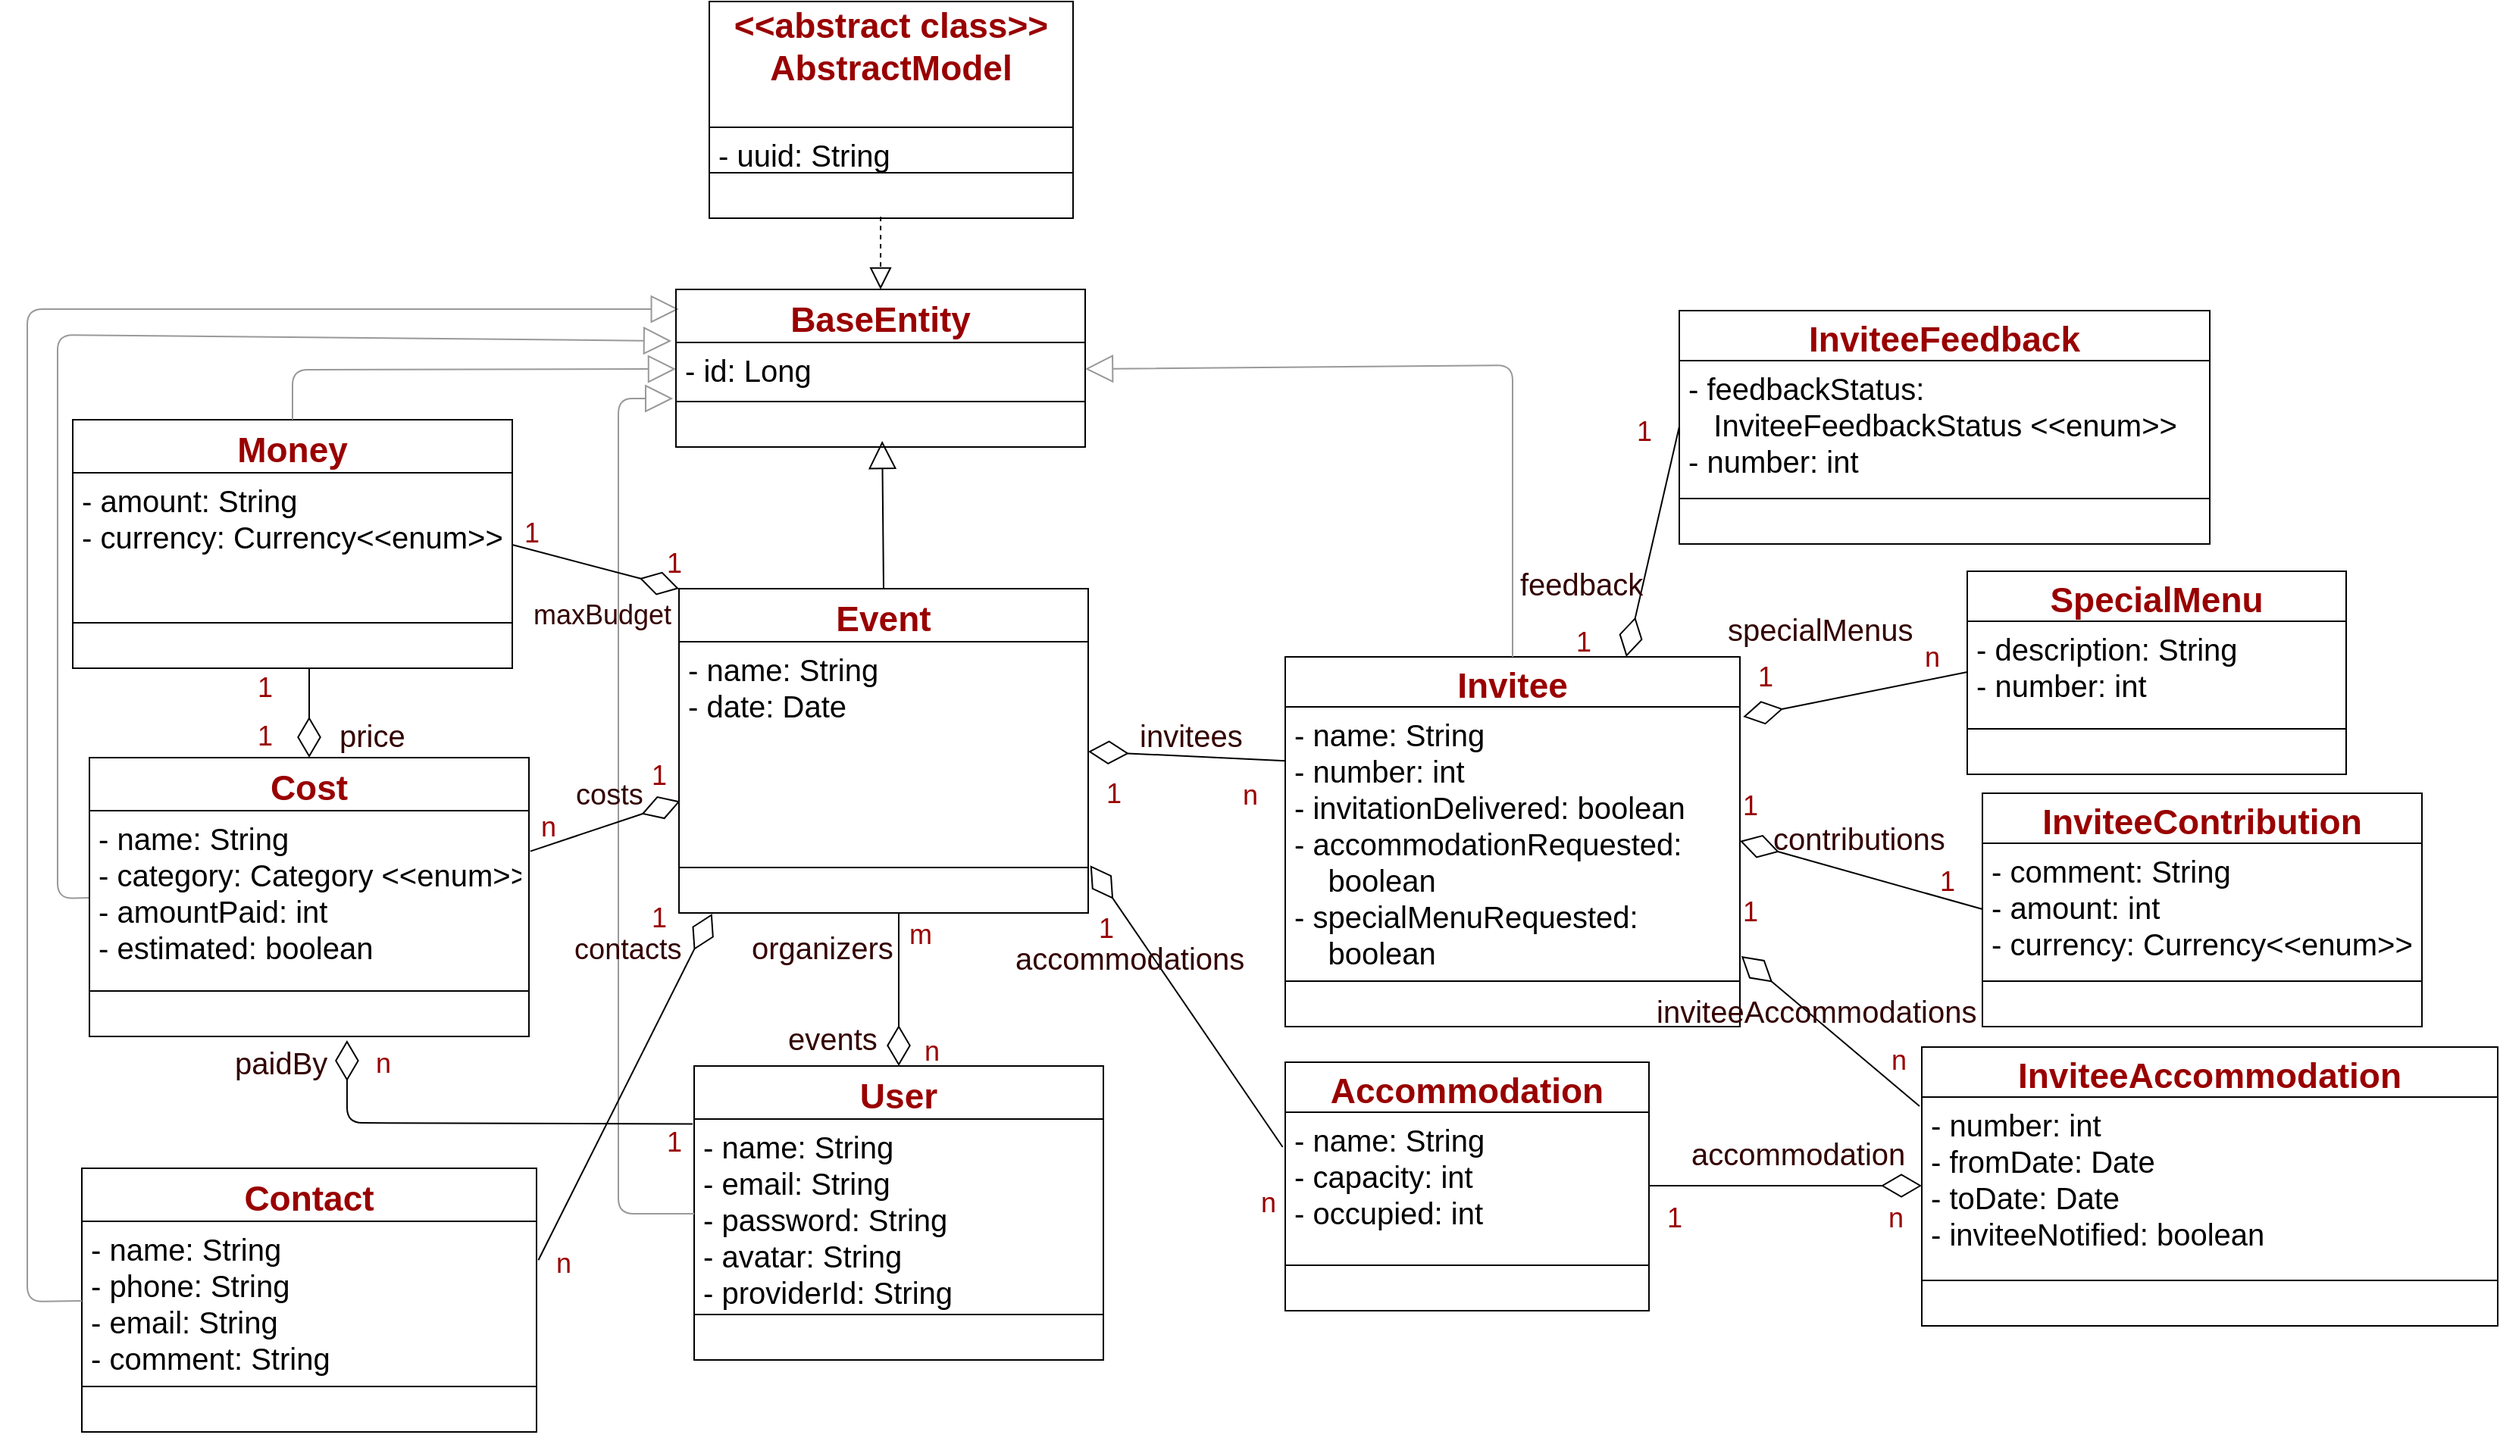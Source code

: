 <mxfile version="14.6.9" type="github">
  <diagram id="2b65b62c-36b4-7ad5-0130-103a9fcd3f7b" name="Page-1">
    <mxGraphModel dx="2655" dy="879" grid="1" gridSize="10" guides="1" tooltips="1" connect="1" arrows="1" fold="1" page="1" pageScale="1" pageWidth="1100" pageHeight="850" background="#ffffff" math="0" shadow="0">
      <root>
        <mxCell id="0" />
        <mxCell id="1" parent="0" />
        <mxCell id="11" value="Invitee" style="swimlane;fontStyle=1;align=center;verticalAlign=middle;childLayout=stackLayout;horizontal=1;startSize=33;horizontalStack=0;resizeParent=1;resizeParentMax=0;resizeLast=0;collapsible=1;marginBottom=0;swimlaneFillColor=#ffffff;strokeColor=#000000;strokeWidth=1;fillColor=none;fontSize=23;fontColor=#990000;perimeterSpacing=0;" parent="1" vertex="1">
          <mxGeometry x="830" y="472.5" width="300" height="244" as="geometry" />
        </mxCell>
        <mxCell id="12" value="- name: String&#xa;- number: int&#xa;- invitationDelivered: boolean&#xa;- accommodationRequested:&#xa;    boolean&#xa;- specialMenuRequested: &#xa;    boolean&#xa;" style="text;strokeColor=none;fillColor=none;align=left;verticalAlign=top;spacingLeft=4;spacingRight=4;overflow=hidden;rotatable=0;points=[[0,0.5],[1,0.5]];portConstraint=eastwest;fontSize=20;" parent="11" vertex="1">
          <mxGeometry y="33" width="300" height="177" as="geometry" />
        </mxCell>
        <mxCell id="13" value="" style="line;strokeWidth=1;fillColor=none;align=left;verticalAlign=middle;spacingTop=-1;spacingLeft=3;spacingRight=3;rotatable=0;labelPosition=right;points=[];portConstraint=eastwest;" parent="11" vertex="1">
          <mxGeometry y="210" width="300" height="8" as="geometry" />
        </mxCell>
        <mxCell id="14" value=" " style="text;strokeColor=none;fillColor=none;align=left;verticalAlign=top;spacingLeft=4;spacingRight=4;overflow=hidden;rotatable=0;points=[[0,0.5],[1,0.5]];portConstraint=eastwest;" parent="11" vertex="1">
          <mxGeometry y="218" width="300" height="26" as="geometry" />
        </mxCell>
        <mxCell id="31" value="Event" style="swimlane;fontStyle=1;align=center;verticalAlign=middle;childLayout=stackLayout;horizontal=1;startSize=35;horizontalStack=0;resizeParent=1;resizeParentMax=0;resizeLast=0;collapsible=1;marginBottom=0;swimlaneFillColor=#ffffff;strokeColor=#000000;strokeWidth=1;fillColor=none;fontSize=23;fontColor=#990000;perimeterSpacing=0;" parent="1" vertex="1">
          <mxGeometry x="430" y="427.5" width="270" height="214" as="geometry" />
        </mxCell>
        <mxCell id="32" value="- name: String&#xa;- date: Date&#xa;" style="text;strokeColor=none;fillColor=none;align=left;verticalAlign=top;spacingLeft=4;spacingRight=4;overflow=hidden;rotatable=0;points=[[0,0.5],[1,0.5]];portConstraint=eastwest;fontSize=20;" parent="31" vertex="1">
          <mxGeometry y="35" width="270" height="145" as="geometry" />
        </mxCell>
        <mxCell id="33" value="" style="line;strokeWidth=1;fillColor=none;align=left;verticalAlign=middle;spacingTop=-1;spacingLeft=3;spacingRight=3;rotatable=0;labelPosition=right;points=[];portConstraint=eastwest;" parent="31" vertex="1">
          <mxGeometry y="180" width="270" height="8" as="geometry" />
        </mxCell>
        <mxCell id="34" value=" " style="text;strokeColor=none;fillColor=none;align=left;verticalAlign=top;spacingLeft=4;spacingRight=4;overflow=hidden;rotatable=0;points=[[0,0.5],[1,0.5]];portConstraint=eastwest;" parent="31" vertex="1">
          <mxGeometry y="188" width="270" height="26" as="geometry" />
        </mxCell>
        <mxCell id="47" value="Money" style="swimlane;fontStyle=1;align=center;verticalAlign=middle;childLayout=stackLayout;horizontal=1;startSize=35;horizontalStack=0;resizeParent=1;resizeParentMax=0;resizeLast=0;collapsible=1;marginBottom=0;swimlaneFillColor=#ffffff;strokeColor=#000000;strokeWidth=1;fillColor=none;fontSize=23;fontColor=#990000;perimeterSpacing=0;" parent="1" vertex="1">
          <mxGeometry x="30" y="316" width="290" height="164" as="geometry" />
        </mxCell>
        <mxCell id="48" value="- amount: String&#xa;- currency: Currency&lt;&lt;enum&gt;&gt;&#xa;&#xa;" style="text;strokeColor=none;fillColor=none;align=left;verticalAlign=top;spacingLeft=4;spacingRight=4;overflow=hidden;rotatable=0;points=[[0,0.5],[1,0.5]];portConstraint=eastwest;fontSize=20;" parent="47" vertex="1">
          <mxGeometry y="35" width="290" height="95" as="geometry" />
        </mxCell>
        <mxCell id="49" value="" style="line;strokeWidth=1;fillColor=none;align=left;verticalAlign=middle;spacingTop=-1;spacingLeft=3;spacingRight=3;rotatable=0;labelPosition=right;points=[];portConstraint=eastwest;" parent="47" vertex="1">
          <mxGeometry y="130" width="290" height="8" as="geometry" />
        </mxCell>
        <mxCell id="50" value=" " style="text;strokeColor=none;fillColor=none;align=left;verticalAlign=top;spacingLeft=4;spacingRight=4;overflow=hidden;rotatable=0;points=[[0,0.5],[1,0.5]];portConstraint=eastwest;" parent="47" vertex="1">
          <mxGeometry y="138" width="290" height="26" as="geometry" />
        </mxCell>
        <mxCell id="51" value="Contact" style="swimlane;fontStyle=1;align=center;verticalAlign=middle;childLayout=stackLayout;horizontal=1;startSize=35;horizontalStack=0;resizeParent=1;resizeParentMax=0;resizeLast=0;collapsible=1;marginBottom=0;swimlaneFillColor=#ffffff;strokeColor=#000000;strokeWidth=1;fillColor=none;fontSize=23;fontColor=#990000;perimeterSpacing=0;" parent="1" vertex="1">
          <mxGeometry x="36" y="810" width="300" height="174" as="geometry" />
        </mxCell>
        <mxCell id="52" value="- name: String&#xa;- phone: String&#xa;- email: String&#xa;- comment: String&#xa;" style="text;strokeColor=none;fillColor=none;align=left;verticalAlign=top;spacingLeft=4;spacingRight=4;overflow=hidden;rotatable=0;points=[[0,0.5],[1,0.5]];portConstraint=eastwest;fontSize=20;" parent="51" vertex="1">
          <mxGeometry y="35" width="300" height="105" as="geometry" />
        </mxCell>
        <mxCell id="53" value="" style="line;strokeWidth=1;fillColor=none;align=left;verticalAlign=middle;spacingTop=-1;spacingLeft=3;spacingRight=3;rotatable=0;labelPosition=right;points=[];portConstraint=eastwest;" parent="51" vertex="1">
          <mxGeometry y="140" width="300" height="8" as="geometry" />
        </mxCell>
        <mxCell id="54" value=" " style="text;strokeColor=none;fillColor=none;align=left;verticalAlign=top;spacingLeft=4;spacingRight=4;overflow=hidden;rotatable=0;points=[[0,0.5],[1,0.5]];portConstraint=eastwest;" parent="51" vertex="1">
          <mxGeometry y="148" width="300" height="26" as="geometry" />
        </mxCell>
        <mxCell id="58" value="" style="endArrow=block;endSize=16;endFill=0;html=1;fontSize=16;fontColor=#990000;exitX=0.5;exitY=0;entryX=1;entryY=0.5;entryDx=0;entryDy=0;strokeColor=#999999;" parent="1" source="11" target="DzmEyF1N2hQkVVIjbfLj-112" edge="1">
          <mxGeometry width="160" relative="1" as="geometry">
            <mxPoint x="569.706" y="220.412" as="sourcePoint" />
            <mxPoint x="680" y="276" as="targetPoint" />
            <Array as="points">
              <mxPoint x="980" y="280" />
            </Array>
          </mxGeometry>
        </mxCell>
        <mxCell id="61" value="" style="endArrow=block;endSize=16;endFill=0;html=1;fontSize=16;fontColor=#990000;exitX=0.5;exitY=0;entryX=0;entryY=0.5;entryDx=0;entryDy=0;strokeColor=#999999;" parent="1" source="47" target="DzmEyF1N2hQkVVIjbfLj-112" edge="1">
          <mxGeometry width="160" relative="1" as="geometry">
            <mxPoint x="569.706" y="220.412" as="sourcePoint" />
            <mxPoint x="440" y="276" as="targetPoint" />
            <Array as="points">
              <mxPoint x="175" y="283" />
            </Array>
          </mxGeometry>
        </mxCell>
        <mxCell id="63" value="" style="endArrow=block;endSize=16;endFill=0;html=1;fontSize=16;fontColor=#990000;entryX=-0.011;entryY=0.327;exitX=0;exitY=0.5;entryDx=0;entryDy=0;entryPerimeter=0;strokeColor=#999999;exitDx=0;exitDy=0;" parent="1" target="DzmEyF1N2hQkVVIjbfLj-111" edge="1" source="dVRXr-Py-uLTCdK78p9r-104">
          <mxGeometry width="160" relative="1" as="geometry">
            <mxPoint x="51.35" y="604.475" as="sourcePoint" />
            <mxPoint x="440" y="251.5" as="targetPoint" />
            <Array as="points">
              <mxPoint x="20" y="632" />
              <mxPoint x="20" y="260" />
            </Array>
          </mxGeometry>
        </mxCell>
        <mxCell id="64" value="" style="endArrow=block;endSize=16;endFill=0;html=1;fontSize=16;fontColor=#990000;exitX=0;exitY=0.5;entryX=0.007;entryY=0.125;entryDx=0;entryDy=0;entryPerimeter=0;strokeColor=#999999;" parent="1" source="52" target="DzmEyF1N2hQkVVIjbfLj-111" edge="1">
          <mxGeometry width="160" relative="1" as="geometry">
            <mxPoint x="-148.029" y="887.529" as="sourcePoint" />
            <mxPoint x="440" y="180" as="targetPoint" />
            <Array as="points">
              <mxPoint y="898" />
              <mxPoint y="243" />
            </Array>
          </mxGeometry>
        </mxCell>
        <mxCell id="74" value="n" style="text;html=1;resizable=0;points=[];autosize=1;align=left;verticalAlign=top;spacingTop=-4;fontSize=18;fontColor=#990000;" parent="1" vertex="1">
          <mxGeometry x="590" y="720" width="30" height="20" as="geometry" />
        </mxCell>
        <mxCell id="79" value="n" style="text;html=1;resizable=0;points=[];autosize=1;align=left;verticalAlign=top;spacingTop=-4;fontSize=18;fontColor=#990000;" parent="1" vertex="1">
          <mxGeometry x="228" y="728" width="30" height="20" as="geometry" />
        </mxCell>
        <mxCell id="83" value="1" style="text;html=1;resizable=0;points=[];autosize=1;align=left;verticalAlign=top;spacingTop=-4;fontSize=18;fontColor=#990000;" parent="1" vertex="1">
          <mxGeometry x="710" y="550" width="30" height="20" as="geometry" />
        </mxCell>
        <mxCell id="84" value="&lt;font color=&quot;#330000&quot; style=&quot;font-size: 20px&quot;&gt;invitees&lt;/font&gt;" style="text;html=1;resizable=0;points=[];autosize=1;align=left;verticalAlign=top;spacingTop=-4;fontSize=18;fontColor=#990000;" parent="1" vertex="1">
          <mxGeometry x="732" y="510" width="80" height="20" as="geometry" />
        </mxCell>
        <mxCell id="95" value="" style="endArrow=diamondThin;endFill=0;endSize=24;html=1;fontSize=18;fontColor=#990000;entryX=1;entryY=0.5;exitX=0;exitY=0.201;entryDx=0;entryDy=0;exitDx=0;exitDy=0;exitPerimeter=0;" parent="1" source="12" target="32" edge="1">
          <mxGeometry width="160" relative="1" as="geometry">
            <mxPoint x="600" y="370" as="sourcePoint" />
            <mxPoint x="570" y="417.5" as="targetPoint" />
            <Array as="points" />
          </mxGeometry>
        </mxCell>
        <mxCell id="98" value="n" style="text;html=1;resizable=0;points=[];autosize=1;align=left;verticalAlign=top;spacingTop=-4;fontSize=18;fontColor=#990000;" parent="1" vertex="1">
          <mxGeometry x="800" y="550.5" width="30" height="20" as="geometry" />
        </mxCell>
        <mxCell id="99" value="1" style="text;html=1;resizable=0;points=[];autosize=1;align=left;verticalAlign=top;spacingTop=-4;fontSize=18;fontColor=#990000;" parent="1" vertex="1">
          <mxGeometry x="420" y="780" width="30" height="20" as="geometry" />
        </mxCell>
        <mxCell id="DzmEyF1N2hQkVVIjbfLj-99" value="User" style="swimlane;fontStyle=1;align=center;verticalAlign=middle;childLayout=stackLayout;horizontal=1;startSize=35;horizontalStack=0;resizeParent=1;resizeParentMax=0;resizeLast=0;collapsible=1;marginBottom=0;swimlaneFillColor=#ffffff;strokeColor=#000000;strokeWidth=1;fillColor=none;fontSize=23;fontColor=#990000;perimeterSpacing=0;" parent="1" vertex="1">
          <mxGeometry x="440" y="742.5" width="270" height="194" as="geometry" />
        </mxCell>
        <mxCell id="DzmEyF1N2hQkVVIjbfLj-100" value="- name: String&#xa;- email: String&#xa;- password: String&#xa;- avatar: String&#xa;- providerId: String" style="text;strokeColor=none;fillColor=none;align=left;verticalAlign=top;spacingLeft=4;spacingRight=4;overflow=hidden;rotatable=0;points=[[0,0.5],[1,0.5]];portConstraint=eastwest;fontSize=20;" parent="DzmEyF1N2hQkVVIjbfLj-99" vertex="1">
          <mxGeometry y="35" width="270" height="125" as="geometry" />
        </mxCell>
        <mxCell id="DzmEyF1N2hQkVVIjbfLj-101" value="" style="line;strokeWidth=1;fillColor=none;align=left;verticalAlign=middle;spacingTop=-1;spacingLeft=3;spacingRight=3;rotatable=0;labelPosition=right;points=[];portConstraint=eastwest;" parent="DzmEyF1N2hQkVVIjbfLj-99" vertex="1">
          <mxGeometry y="160" width="270" height="8" as="geometry" />
        </mxCell>
        <mxCell id="DzmEyF1N2hQkVVIjbfLj-102" value=" " style="text;strokeColor=none;fillColor=none;align=left;verticalAlign=top;spacingLeft=4;spacingRight=4;overflow=hidden;rotatable=0;points=[[0,0.5],[1,0.5]];portConstraint=eastwest;" parent="DzmEyF1N2hQkVVIjbfLj-99" vertex="1">
          <mxGeometry y="168" width="270" height="26" as="geometry" />
        </mxCell>
        <mxCell id="DzmEyF1N2hQkVVIjbfLj-103" value="" style="endArrow=diamondThin;endFill=0;endSize=24;html=1;fontSize=18;fontColor=#990000;entryX=0.5;entryY=0;entryDx=0;entryDy=0;exitX=0.537;exitY=1.019;exitDx=0;exitDy=0;exitPerimeter=0;" parent="1" source="34" target="DzmEyF1N2hQkVVIjbfLj-99" edge="1">
          <mxGeometry width="160" relative="1" as="geometry">
            <mxPoint x="660" y="670" as="sourcePoint" />
            <mxPoint x="588" y="680" as="targetPoint" />
            <Array as="points" />
          </mxGeometry>
        </mxCell>
        <mxCell id="DzmEyF1N2hQkVVIjbfLj-104" value="m" style="text;html=1;resizable=0;points=[];autosize=1;align=left;verticalAlign=top;spacingTop=-4;fontSize=18;fontColor=#990000;" parent="1" vertex="1">
          <mxGeometry x="580" y="642.5" width="30" height="20" as="geometry" />
        </mxCell>
        <mxCell id="DzmEyF1N2hQkVVIjbfLj-105" value="&lt;font color=&quot;#330000&quot; style=&quot;font-size: 20px&quot;&gt;events&lt;/font&gt;" style="text;html=1;resizable=0;points=[];autosize=1;align=left;verticalAlign=top;spacingTop=-4;fontSize=18;fontColor=#990000;" parent="1" vertex="1">
          <mxGeometry x="500" y="710" width="70" height="20" as="geometry" />
        </mxCell>
        <mxCell id="DzmEyF1N2hQkVVIjbfLj-106" value="&lt;font color=&quot;#330000&quot; style=&quot;font-size: 20px&quot;&gt;organizers&lt;/font&gt;" style="text;html=1;resizable=0;points=[];autosize=1;align=left;verticalAlign=top;spacingTop=-4;fontSize=18;fontColor=#990000;" parent="1" vertex="1">
          <mxGeometry x="476" y="650" width="110" height="20" as="geometry" />
        </mxCell>
        <mxCell id="DzmEyF1N2hQkVVIjbfLj-107" value="&lt;&lt;abstract class&gt;&gt;&#xa;AbstractModel&#xa;" style="swimlane;fontStyle=1;align=center;verticalAlign=middle;childLayout=stackLayout;horizontal=1;startSize=83;horizontalStack=0;resizeParent=1;resizeParentMax=0;resizeLast=0;collapsible=1;marginBottom=0;swimlaneFillColor=#ffffff;strokeColor=#000000;strokeWidth=1;fillColor=none;fontSize=23;fontColor=#990000;perimeterSpacing=0;" parent="1" vertex="1">
          <mxGeometry x="450" y="40" width="240" height="143" as="geometry" />
        </mxCell>
        <mxCell id="DzmEyF1N2hQkVVIjbfLj-108" value="- uuid: String" style="text;strokeColor=none;fillColor=none;align=left;verticalAlign=top;spacingLeft=4;spacingRight=4;overflow=hidden;rotatable=0;points=[[0,0.5],[1,0.5]];portConstraint=eastwest;fontSize=20;" parent="DzmEyF1N2hQkVVIjbfLj-107" vertex="1">
          <mxGeometry y="83" width="240" height="26" as="geometry" />
        </mxCell>
        <mxCell id="DzmEyF1N2hQkVVIjbfLj-109" value="" style="line;strokeWidth=1;fillColor=none;align=left;verticalAlign=middle;spacingTop=-1;spacingLeft=3;spacingRight=3;rotatable=0;labelPosition=right;points=[];portConstraint=eastwest;" parent="DzmEyF1N2hQkVVIjbfLj-107" vertex="1">
          <mxGeometry y="109" width="240" height="8" as="geometry" />
        </mxCell>
        <mxCell id="DzmEyF1N2hQkVVIjbfLj-110" value=" " style="text;strokeColor=none;fillColor=none;align=left;verticalAlign=top;spacingLeft=4;spacingRight=4;overflow=hidden;rotatable=0;points=[[0,0.5],[1,0.5]];portConstraint=eastwest;" parent="DzmEyF1N2hQkVVIjbfLj-107" vertex="1">
          <mxGeometry y="117" width="240" height="26" as="geometry" />
        </mxCell>
        <mxCell id="DzmEyF1N2hQkVVIjbfLj-111" value="BaseEntity" style="swimlane;fontStyle=1;align=center;verticalAlign=middle;childLayout=stackLayout;horizontal=1;startSize=35;horizontalStack=0;resizeParent=1;resizeParentMax=0;resizeLast=0;collapsible=1;marginBottom=0;swimlaneFillColor=#ffffff;strokeColor=#000000;strokeWidth=1;fillColor=none;fontSize=23;fontColor=#990000;perimeterSpacing=0;" parent="1" vertex="1">
          <mxGeometry x="428" y="230" width="270" height="104" as="geometry" />
        </mxCell>
        <mxCell id="DzmEyF1N2hQkVVIjbfLj-112" value="- id: Long" style="text;strokeColor=none;fillColor=none;align=left;verticalAlign=top;spacingLeft=4;spacingRight=4;overflow=hidden;rotatable=0;points=[[0,0.5],[1,0.5]];portConstraint=eastwest;fontSize=20;" parent="DzmEyF1N2hQkVVIjbfLj-111" vertex="1">
          <mxGeometry y="35" width="270" height="35" as="geometry" />
        </mxCell>
        <mxCell id="DzmEyF1N2hQkVVIjbfLj-113" value="" style="line;strokeWidth=1;fillColor=none;align=left;verticalAlign=middle;spacingTop=-1;spacingLeft=3;spacingRight=3;rotatable=0;labelPosition=right;points=[];portConstraint=eastwest;" parent="DzmEyF1N2hQkVVIjbfLj-111" vertex="1">
          <mxGeometry y="70" width="270" height="8" as="geometry" />
        </mxCell>
        <mxCell id="DzmEyF1N2hQkVVIjbfLj-114" value=" " style="text;strokeColor=none;fillColor=none;align=left;verticalAlign=top;spacingLeft=4;spacingRight=4;overflow=hidden;rotatable=0;points=[[0,0.5],[1,0.5]];portConstraint=eastwest;" parent="DzmEyF1N2hQkVVIjbfLj-111" vertex="1">
          <mxGeometry y="78" width="270" height="26" as="geometry" />
        </mxCell>
        <mxCell id="DzmEyF1N2hQkVVIjbfLj-117" value="" style="endArrow=block;endSize=16;endFill=0;html=1;fontSize=20;entryX=0.504;entryY=0.846;entryDx=0;entryDy=0;entryPerimeter=0;exitX=0.5;exitY=0;exitDx=0;exitDy=0;" parent="1" source="31" target="DzmEyF1N2hQkVVIjbfLj-114" edge="1">
          <mxGeometry width="160" relative="1" as="geometry">
            <mxPoint x="530" y="480" as="sourcePoint" />
            <mxPoint x="690" y="480" as="targetPoint" />
          </mxGeometry>
        </mxCell>
        <mxCell id="DzmEyF1N2hQkVVIjbfLj-118" value="" style="endArrow=block;dashed=1;endFill=0;endSize=12;html=1;fontSize=20;exitX=0.471;exitY=0.962;exitDx=0;exitDy=0;exitPerimeter=0;entryX=0.5;entryY=0;entryDx=0;entryDy=0;" parent="1" source="DzmEyF1N2hQkVVIjbfLj-110" target="DzmEyF1N2hQkVVIjbfLj-111" edge="1">
          <mxGeometry width="160" relative="1" as="geometry">
            <mxPoint x="660" y="210" as="sourcePoint" />
            <mxPoint x="820" y="210" as="targetPoint" />
          </mxGeometry>
        </mxCell>
        <mxCell id="DzmEyF1N2hQkVVIjbfLj-119" value="" style="endArrow=block;endSize=16;endFill=0;html=1;fontSize=20;exitX=0;exitY=0.5;exitDx=0;exitDy=0;entryX=-0.007;entryY=1.057;entryDx=0;entryDy=0;entryPerimeter=0;strokeColor=#999999;" parent="1" source="DzmEyF1N2hQkVVIjbfLj-100" target="DzmEyF1N2hQkVVIjbfLj-112" edge="1">
          <mxGeometry width="160" relative="1" as="geometry">
            <mxPoint x="575" y="437.5" as="sourcePoint" />
            <mxPoint x="410" y="340" as="targetPoint" />
            <Array as="points">
              <mxPoint x="390" y="840" />
              <mxPoint x="390" y="302" />
            </Array>
          </mxGeometry>
        </mxCell>
        <mxCell id="dVRXr-Py-uLTCdK78p9r-99" value="Accommodation" style="swimlane;fontStyle=1;align=center;verticalAlign=middle;childLayout=stackLayout;horizontal=1;startSize=33;horizontalStack=0;resizeParent=1;resizeParentMax=0;resizeLast=0;collapsible=1;marginBottom=0;swimlaneFillColor=#ffffff;strokeColor=#000000;strokeWidth=1;fillColor=none;fontSize=23;fontColor=#990000;perimeterSpacing=0;" parent="1" vertex="1">
          <mxGeometry x="830" y="740" width="240" height="164" as="geometry" />
        </mxCell>
        <mxCell id="dVRXr-Py-uLTCdK78p9r-100" value="- name: String&#xa;- capacity: int&#xa;- occupied: int" style="text;strokeColor=none;fillColor=none;align=left;verticalAlign=top;spacingLeft=4;spacingRight=4;overflow=hidden;rotatable=0;points=[[0,0.5],[1,0.5]];portConstraint=eastwest;fontSize=20;" parent="dVRXr-Py-uLTCdK78p9r-99" vertex="1">
          <mxGeometry y="33" width="240" height="97" as="geometry" />
        </mxCell>
        <mxCell id="dVRXr-Py-uLTCdK78p9r-101" value="" style="line;strokeWidth=1;fillColor=none;align=left;verticalAlign=middle;spacingTop=-1;spacingLeft=3;spacingRight=3;rotatable=0;labelPosition=right;points=[];portConstraint=eastwest;" parent="dVRXr-Py-uLTCdK78p9r-99" vertex="1">
          <mxGeometry y="130" width="240" height="8" as="geometry" />
        </mxCell>
        <mxCell id="dVRXr-Py-uLTCdK78p9r-102" value=" " style="text;strokeColor=none;fillColor=none;align=left;verticalAlign=top;spacingLeft=4;spacingRight=4;overflow=hidden;rotatable=0;points=[[0,0.5],[1,0.5]];portConstraint=eastwest;" parent="dVRXr-Py-uLTCdK78p9r-99" vertex="1">
          <mxGeometry y="138" width="240" height="26" as="geometry" />
        </mxCell>
        <mxCell id="dVRXr-Py-uLTCdK78p9r-103" value="Cost" style="swimlane;fontStyle=1;align=center;verticalAlign=middle;childLayout=stackLayout;horizontal=1;startSize=35;horizontalStack=0;resizeParent=1;resizeParentMax=0;resizeLast=0;collapsible=1;marginBottom=0;swimlaneFillColor=#ffffff;strokeColor=#000000;strokeWidth=1;fillColor=none;fontSize=23;fontColor=#990000;perimeterSpacing=0;" parent="1" vertex="1">
          <mxGeometry x="41" y="539" width="290" height="184" as="geometry" />
        </mxCell>
        <mxCell id="dVRXr-Py-uLTCdK78p9r-104" value="- name: String&#xa;- category: Category &lt;&lt;enum&gt;&gt;&#xa;- amountPaid: int&#xa;- estimated: boolean&#xa;" style="text;strokeColor=none;fillColor=none;align=left;verticalAlign=top;spacingLeft=4;spacingRight=4;overflow=hidden;rotatable=0;points=[[0,0.5],[1,0.5]];portConstraint=eastwest;fontSize=20;" parent="dVRXr-Py-uLTCdK78p9r-103" vertex="1">
          <mxGeometry y="35" width="290" height="115" as="geometry" />
        </mxCell>
        <mxCell id="dVRXr-Py-uLTCdK78p9r-105" value="" style="line;strokeWidth=1;fillColor=none;align=left;verticalAlign=middle;spacingTop=-1;spacingLeft=3;spacingRight=3;rotatable=0;labelPosition=right;points=[];portConstraint=eastwest;" parent="dVRXr-Py-uLTCdK78p9r-103" vertex="1">
          <mxGeometry y="150" width="290" height="8" as="geometry" />
        </mxCell>
        <mxCell id="dVRXr-Py-uLTCdK78p9r-106" value=" " style="text;strokeColor=none;fillColor=none;align=left;verticalAlign=top;spacingLeft=4;spacingRight=4;overflow=hidden;rotatable=0;points=[[0,0.5],[1,0.5]];portConstraint=eastwest;" parent="dVRXr-Py-uLTCdK78p9r-103" vertex="1">
          <mxGeometry y="158" width="290" height="26" as="geometry" />
        </mxCell>
        <mxCell id="TnmmnTHv18VyP2Z0kFIk-99" value="" style="endArrow=diamondThin;endFill=0;endSize=24;html=1;fontSize=18;fontColor=#990000;entryX=0;entryY=0;exitX=1;exitY=0.5;entryDx=0;entryDy=0;exitDx=0;exitDy=0;" edge="1" parent="1" source="48" target="31">
          <mxGeometry width="160" relative="1" as="geometry">
            <mxPoint x="840.0" y="547.057" as="sourcePoint" />
            <mxPoint x="710.0" y="545" as="targetPoint" />
            <Array as="points" />
          </mxGeometry>
        </mxCell>
        <mxCell id="TnmmnTHv18VyP2Z0kFIk-100" value="1" style="text;html=1;resizable=0;points=[];autosize=1;align=left;verticalAlign=top;spacingTop=-4;fontSize=18;fontColor=#990000;" vertex="1" parent="1">
          <mxGeometry x="420" y="398" width="30" height="20" as="geometry" />
        </mxCell>
        <mxCell id="TnmmnTHv18VyP2Z0kFIk-101" value="1" style="text;html=1;resizable=0;points=[];autosize=1;align=left;verticalAlign=top;spacingTop=-4;fontSize=18;fontColor=#990000;" vertex="1" parent="1">
          <mxGeometry x="326" y="378" width="30" height="20" as="geometry" />
        </mxCell>
        <mxCell id="TnmmnTHv18VyP2Z0kFIk-102" value="&lt;font color=&quot;#330000&quot; style=&quot;font-size: 18px&quot;&gt;maxBudget&lt;/font&gt;" style="text;html=1;resizable=0;points=[];autosize=1;align=left;verticalAlign=top;spacingTop=-4;fontSize=18;fontColor=#990000;" vertex="1" parent="1">
          <mxGeometry x="332" y="432" width="110" height="20" as="geometry" />
        </mxCell>
        <mxCell id="TnmmnTHv18VyP2Z0kFIk-109" value="" style="endArrow=diamondThin;endFill=0;endSize=24;html=1;fontSize=18;fontColor=#990000;entryX=0.5;entryY=0;entryDx=0;entryDy=0;" edge="1" parent="1" target="dVRXr-Py-uLTCdK78p9r-103">
          <mxGeometry width="160" relative="1" as="geometry">
            <mxPoint x="186" y="480" as="sourcePoint" />
            <mxPoint x="440.0" y="437.5" as="targetPoint" />
            <Array as="points" />
          </mxGeometry>
        </mxCell>
        <mxCell id="TnmmnTHv18VyP2Z0kFIk-110" value="&lt;font color=&quot;#330000&quot; style=&quot;font-size: 20px&quot;&gt;price&lt;/font&gt;" style="text;html=1;resizable=0;points=[];autosize=1;align=left;verticalAlign=top;spacingTop=-4;fontSize=18;fontColor=#990000;" vertex="1" parent="1">
          <mxGeometry x="204" y="510" width="60" height="20" as="geometry" />
        </mxCell>
        <mxCell id="TnmmnTHv18VyP2Z0kFIk-111" value="1" style="text;html=1;resizable=0;points=[];autosize=1;align=left;verticalAlign=top;spacingTop=-4;fontSize=18;fontColor=#990000;" vertex="1" parent="1">
          <mxGeometry x="150" y="512" width="30" height="20" as="geometry" />
        </mxCell>
        <mxCell id="TnmmnTHv18VyP2Z0kFIk-112" value="1" style="text;html=1;resizable=0;points=[];autosize=1;align=left;verticalAlign=top;spacingTop=-4;fontSize=18;fontColor=#990000;" vertex="1" parent="1">
          <mxGeometry x="150" y="480" width="30" height="20" as="geometry" />
        </mxCell>
        <mxCell id="TnmmnTHv18VyP2Z0kFIk-113" value="" style="endArrow=diamondThin;endFill=0;endSize=24;html=1;fontSize=18;fontColor=#990000;entryX=0.586;entryY=1.095;entryDx=0;entryDy=0;exitX=0.635;exitY=0.038;exitDx=0;exitDy=0;exitPerimeter=0;entryPerimeter=0;" edge="1" parent="1" source="99" target="dVRXr-Py-uLTCdK78p9r-106">
          <mxGeometry width="160" relative="1" as="geometry">
            <mxPoint x="196" y="490" as="sourcePoint" />
            <mxPoint x="196" y="549" as="targetPoint" />
            <Array as="points">
              <mxPoint x="211" y="780" />
            </Array>
          </mxGeometry>
        </mxCell>
        <mxCell id="TnmmnTHv18VyP2Z0kFIk-114" value="&lt;font color=&quot;#330000&quot; style=&quot;font-size: 20px&quot;&gt;paidBy&lt;/font&gt;" style="text;html=1;resizable=0;points=[];autosize=1;align=left;verticalAlign=top;spacingTop=-4;fontSize=18;fontColor=#990000;" vertex="1" parent="1">
          <mxGeometry x="135" y="726" width="80" height="20" as="geometry" />
        </mxCell>
        <mxCell id="TnmmnTHv18VyP2Z0kFIk-115" value="" style="endArrow=diamondThin;endFill=0;endSize=24;html=1;fontSize=18;fontColor=#990000;entryX=0.003;entryY=0.726;entryDx=0;entryDy=0;entryPerimeter=0;exitX=1.003;exitY=0.233;exitDx=0;exitDy=0;exitPerimeter=0;" edge="1" parent="1" source="dVRXr-Py-uLTCdK78p9r-104" target="32">
          <mxGeometry width="160" relative="1" as="geometry">
            <mxPoint x="196" y="490" as="sourcePoint" />
            <mxPoint x="196" y="549" as="targetPoint" />
            <Array as="points" />
          </mxGeometry>
        </mxCell>
        <mxCell id="TnmmnTHv18VyP2Z0kFIk-116" value="&lt;font color=&quot;#330000&quot; style=&quot;font-size: 19px&quot;&gt;costs&lt;/font&gt;" style="text;html=1;resizable=0;points=[];autosize=1;align=left;verticalAlign=top;spacingTop=-4;fontSize=18;fontColor=#990000;" vertex="1" parent="1">
          <mxGeometry x="360" y="550" width="60" height="20" as="geometry" />
        </mxCell>
        <mxCell id="TnmmnTHv18VyP2Z0kFIk-119" value="1" style="text;html=1;resizable=0;points=[];autosize=1;align=left;verticalAlign=top;spacingTop=-4;fontSize=18;fontColor=#990000;" vertex="1" parent="1">
          <mxGeometry x="410" y="537.5" width="30" height="20" as="geometry" />
        </mxCell>
        <mxCell id="TnmmnTHv18VyP2Z0kFIk-120" value="n" style="text;html=1;resizable=0;points=[];autosize=1;align=left;verticalAlign=top;spacingTop=-4;fontSize=18;fontColor=#990000;" vertex="1" parent="1">
          <mxGeometry x="337" y="571.5" width="30" height="20" as="geometry" />
        </mxCell>
        <mxCell id="TnmmnTHv18VyP2Z0kFIk-121" value="" style="endArrow=diamondThin;endFill=0;endSize=24;html=1;fontSize=18;fontColor=#990000;entryX=0.081;entryY=1.017;entryDx=0;entryDy=0;entryPerimeter=0;exitX=1.004;exitY=0.244;exitDx=0;exitDy=0;exitPerimeter=0;" edge="1" parent="1" source="52" target="34">
          <mxGeometry width="160" relative="1" as="geometry">
            <mxPoint x="341.87" y="610.795" as="sourcePoint" />
            <mxPoint x="440.81" y="577.77" as="targetPoint" />
            <Array as="points" />
          </mxGeometry>
        </mxCell>
        <mxCell id="TnmmnTHv18VyP2Z0kFIk-122" value="&lt;font color=&quot;#330000&quot; style=&quot;font-size: 19px&quot;&gt;contacts&lt;/font&gt;" style="text;html=1;resizable=0;points=[];autosize=1;align=left;verticalAlign=top;spacingTop=-4;fontSize=18;fontColor=#990000;" vertex="1" parent="1">
          <mxGeometry x="359" y="651.5" width="90" height="20" as="geometry" />
        </mxCell>
        <mxCell id="TnmmnTHv18VyP2Z0kFIk-126" value="1" style="text;html=1;resizable=0;points=[];autosize=1;align=left;verticalAlign=top;spacingTop=-4;fontSize=18;fontColor=#990000;" vertex="1" parent="1">
          <mxGeometry x="410" y="631.5" width="30" height="20" as="geometry" />
        </mxCell>
        <mxCell id="TnmmnTHv18VyP2Z0kFIk-127" value="n" style="text;html=1;resizable=0;points=[];autosize=1;align=left;verticalAlign=top;spacingTop=-4;fontSize=18;fontColor=#990000;" vertex="1" parent="1">
          <mxGeometry x="347" y="860" width="30" height="20" as="geometry" />
        </mxCell>
        <mxCell id="TnmmnTHv18VyP2Z0kFIk-128" value="" style="endArrow=diamondThin;endFill=0;endSize=24;html=1;fontSize=18;fontColor=#990000;entryX=1.005;entryY=1.018;entryDx=0;entryDy=0;entryPerimeter=0;exitX=-0.007;exitY=0.237;exitDx=0;exitDy=0;exitPerimeter=0;" edge="1" parent="1" source="dVRXr-Py-uLTCdK78p9r-100" target="32">
          <mxGeometry width="160" relative="1" as="geometry">
            <mxPoint x="826" y="810" as="sourcePoint" />
            <mxPoint x="710.0" y="545" as="targetPoint" />
            <Array as="points" />
          </mxGeometry>
        </mxCell>
        <mxCell id="TnmmnTHv18VyP2Z0kFIk-129" value="1" style="text;html=1;resizable=0;points=[];autosize=1;align=left;verticalAlign=top;spacingTop=-4;fontSize=18;fontColor=#990000;" vertex="1" parent="1">
          <mxGeometry x="705" y="638.5" width="30" height="20" as="geometry" />
        </mxCell>
        <mxCell id="TnmmnTHv18VyP2Z0kFIk-130" value="n" style="text;html=1;resizable=0;points=[];autosize=1;align=left;verticalAlign=top;spacingTop=-4;fontSize=18;fontColor=#990000;" vertex="1" parent="1">
          <mxGeometry x="812" y="820" width="30" height="20" as="geometry" />
        </mxCell>
        <mxCell id="TnmmnTHv18VyP2Z0kFIk-131" value="&lt;font color=&quot;#330000&quot; style=&quot;font-size: 20px&quot;&gt;accommodations&lt;/font&gt;" style="text;html=1;resizable=0;points=[];autosize=1;align=left;verticalAlign=top;spacingTop=-4;fontSize=18;fontColor=#990000;" vertex="1" parent="1">
          <mxGeometry x="650" y="656.5" width="170" height="20" as="geometry" />
        </mxCell>
        <mxCell id="TnmmnTHv18VyP2Z0kFIk-132" value="InviteeFeedback" style="swimlane;fontStyle=1;align=center;verticalAlign=middle;childLayout=stackLayout;horizontal=1;startSize=33;horizontalStack=0;resizeParent=1;resizeParentMax=0;resizeLast=0;collapsible=1;marginBottom=0;swimlaneFillColor=#ffffff;strokeColor=#000000;strokeWidth=1;fillColor=none;fontSize=23;fontColor=#990000;perimeterSpacing=0;" vertex="1" parent="1">
          <mxGeometry x="1090" y="244" width="350" height="154" as="geometry" />
        </mxCell>
        <mxCell id="TnmmnTHv18VyP2Z0kFIk-133" value="- feedbackStatus: &#xa;   InviteeFeedbackStatus &lt;&lt;enum&gt;&gt;&#xa;- number: int" style="text;strokeColor=none;fillColor=none;align=left;verticalAlign=top;spacingLeft=4;spacingRight=4;overflow=hidden;rotatable=0;points=[[0,0.5],[1,0.5]];portConstraint=eastwest;fontSize=20;" vertex="1" parent="TnmmnTHv18VyP2Z0kFIk-132">
          <mxGeometry y="33" width="350" height="87" as="geometry" />
        </mxCell>
        <mxCell id="TnmmnTHv18VyP2Z0kFIk-134" value="" style="line;strokeWidth=1;fillColor=none;align=left;verticalAlign=middle;spacingTop=-1;spacingLeft=3;spacingRight=3;rotatable=0;labelPosition=right;points=[];portConstraint=eastwest;" vertex="1" parent="TnmmnTHv18VyP2Z0kFIk-132">
          <mxGeometry y="120" width="350" height="8" as="geometry" />
        </mxCell>
        <mxCell id="TnmmnTHv18VyP2Z0kFIk-135" value=" " style="text;strokeColor=none;fillColor=none;align=left;verticalAlign=top;spacingLeft=4;spacingRight=4;overflow=hidden;rotatable=0;points=[[0,0.5],[1,0.5]];portConstraint=eastwest;" vertex="1" parent="TnmmnTHv18VyP2Z0kFIk-132">
          <mxGeometry y="128" width="350" height="26" as="geometry" />
        </mxCell>
        <mxCell id="TnmmnTHv18VyP2Z0kFIk-136" value="SpecialMenu" style="swimlane;fontStyle=1;align=center;verticalAlign=middle;childLayout=stackLayout;horizontal=1;startSize=33;horizontalStack=0;resizeParent=1;resizeParentMax=0;resizeLast=0;collapsible=1;marginBottom=0;swimlaneFillColor=#ffffff;strokeColor=#000000;strokeWidth=1;fillColor=none;fontSize=23;fontColor=#990000;perimeterSpacing=0;" vertex="1" parent="1">
          <mxGeometry x="1280" y="416" width="250" height="134" as="geometry" />
        </mxCell>
        <mxCell id="TnmmnTHv18VyP2Z0kFIk-137" value="- description: String&#xa;- number: int" style="text;strokeColor=none;fillColor=none;align=left;verticalAlign=top;spacingLeft=4;spacingRight=4;overflow=hidden;rotatable=0;points=[[0,0.5],[1,0.5]];portConstraint=eastwest;fontSize=20;" vertex="1" parent="TnmmnTHv18VyP2Z0kFIk-136">
          <mxGeometry y="33" width="250" height="67" as="geometry" />
        </mxCell>
        <mxCell id="TnmmnTHv18VyP2Z0kFIk-138" value="" style="line;strokeWidth=1;fillColor=none;align=left;verticalAlign=middle;spacingTop=-1;spacingLeft=3;spacingRight=3;rotatable=0;labelPosition=right;points=[];portConstraint=eastwest;" vertex="1" parent="TnmmnTHv18VyP2Z0kFIk-136">
          <mxGeometry y="100" width="250" height="8" as="geometry" />
        </mxCell>
        <mxCell id="TnmmnTHv18VyP2Z0kFIk-139" value=" " style="text;strokeColor=none;fillColor=none;align=left;verticalAlign=top;spacingLeft=4;spacingRight=4;overflow=hidden;rotatable=0;points=[[0,0.5],[1,0.5]];portConstraint=eastwest;" vertex="1" parent="TnmmnTHv18VyP2Z0kFIk-136">
          <mxGeometry y="108" width="250" height="26" as="geometry" />
        </mxCell>
        <mxCell id="TnmmnTHv18VyP2Z0kFIk-140" value="InviteeAccommodation" style="swimlane;fontStyle=1;align=center;verticalAlign=middle;childLayout=stackLayout;horizontal=1;startSize=33;horizontalStack=0;resizeParent=1;resizeParentMax=0;resizeLast=0;collapsible=1;marginBottom=0;swimlaneFillColor=#ffffff;strokeColor=#000000;strokeWidth=1;fillColor=none;fontSize=23;fontColor=#990000;perimeterSpacing=0;" vertex="1" parent="1">
          <mxGeometry x="1250" y="730" width="380" height="184" as="geometry" />
        </mxCell>
        <mxCell id="TnmmnTHv18VyP2Z0kFIk-141" value="- number: int&#xa;- fromDate: Date&#xa;- toDate: Date&#xa;- inviteeNotified: boolean&#xa;" style="text;strokeColor=none;fillColor=none;align=left;verticalAlign=top;spacingLeft=4;spacingRight=4;overflow=hidden;rotatable=0;points=[[0,0.5],[1,0.5]];portConstraint=eastwest;fontSize=20;" vertex="1" parent="TnmmnTHv18VyP2Z0kFIk-140">
          <mxGeometry y="33" width="380" height="117" as="geometry" />
        </mxCell>
        <mxCell id="TnmmnTHv18VyP2Z0kFIk-142" value="" style="line;strokeWidth=1;fillColor=none;align=left;verticalAlign=middle;spacingTop=-1;spacingLeft=3;spacingRight=3;rotatable=0;labelPosition=right;points=[];portConstraint=eastwest;" vertex="1" parent="TnmmnTHv18VyP2Z0kFIk-140">
          <mxGeometry y="150" width="380" height="8" as="geometry" />
        </mxCell>
        <mxCell id="TnmmnTHv18VyP2Z0kFIk-143" value=" " style="text;strokeColor=none;fillColor=none;align=left;verticalAlign=top;spacingLeft=4;spacingRight=4;overflow=hidden;rotatable=0;points=[[0,0.5],[1,0.5]];portConstraint=eastwest;" vertex="1" parent="TnmmnTHv18VyP2Z0kFIk-140">
          <mxGeometry y="158" width="380" height="26" as="geometry" />
        </mxCell>
        <mxCell id="TnmmnTHv18VyP2Z0kFIk-145" value="" style="endArrow=diamondThin;endFill=0;endSize=24;html=1;fontSize=18;fontColor=#990000;exitX=1;exitY=0.5;exitDx=0;exitDy=0;entryX=0;entryY=0.5;entryDx=0;entryDy=0;" edge="1" parent="1" source="dVRXr-Py-uLTCdK78p9r-100" target="TnmmnTHv18VyP2Z0kFIk-141">
          <mxGeometry width="160" relative="1" as="geometry">
            <mxPoint x="837.34" y="805.989" as="sourcePoint" />
            <mxPoint x="1240" y="720" as="targetPoint" />
            <Array as="points" />
          </mxGeometry>
        </mxCell>
        <mxCell id="TnmmnTHv18VyP2Z0kFIk-146" value="&lt;font color=&quot;#330000&quot; style=&quot;font-size: 20px&quot;&gt;accommodation&lt;/font&gt;" style="text;html=1;resizable=0;points=[];autosize=1;align=left;verticalAlign=top;spacingTop=-4;fontSize=18;fontColor=#990000;" vertex="1" parent="1">
          <mxGeometry x="1096" y="786" width="160" height="20" as="geometry" />
        </mxCell>
        <mxCell id="TnmmnTHv18VyP2Z0kFIk-147" value="n" style="text;html=1;resizable=0;points=[];autosize=1;align=left;verticalAlign=top;spacingTop=-4;fontSize=18;fontColor=#990000;" vertex="1" parent="1">
          <mxGeometry x="1226" y="830" width="30" height="20" as="geometry" />
        </mxCell>
        <mxCell id="TnmmnTHv18VyP2Z0kFIk-148" value="1" style="text;html=1;resizable=0;points=[];autosize=1;align=left;verticalAlign=top;spacingTop=-4;fontSize=18;fontColor=#990000;" vertex="1" parent="1">
          <mxGeometry x="1080" y="829.5" width="30" height="20" as="geometry" />
        </mxCell>
        <mxCell id="TnmmnTHv18VyP2Z0kFIk-149" value="InviteeContribution" style="swimlane;fontStyle=1;align=center;verticalAlign=middle;childLayout=stackLayout;horizontal=1;startSize=33;horizontalStack=0;resizeParent=1;resizeParentMax=0;resizeLast=0;collapsible=1;marginBottom=0;swimlaneFillColor=#ffffff;strokeColor=#000000;strokeWidth=1;fillColor=none;fontSize=23;fontColor=#990000;perimeterSpacing=0;" vertex="1" parent="1">
          <mxGeometry x="1290" y="562.5" width="290" height="154" as="geometry" />
        </mxCell>
        <mxCell id="TnmmnTHv18VyP2Z0kFIk-150" value="- comment: String&#xa;- amount: int&#xa;- currency: Currency&lt;&lt;enum&gt;&gt;" style="text;strokeColor=none;fillColor=none;align=left;verticalAlign=top;spacingLeft=4;spacingRight=4;overflow=hidden;rotatable=0;points=[[0,0.5],[1,0.5]];portConstraint=eastwest;fontSize=20;" vertex="1" parent="TnmmnTHv18VyP2Z0kFIk-149">
          <mxGeometry y="33" width="290" height="87" as="geometry" />
        </mxCell>
        <mxCell id="TnmmnTHv18VyP2Z0kFIk-151" value="" style="line;strokeWidth=1;fillColor=none;align=left;verticalAlign=middle;spacingTop=-1;spacingLeft=3;spacingRight=3;rotatable=0;labelPosition=right;points=[];portConstraint=eastwest;" vertex="1" parent="TnmmnTHv18VyP2Z0kFIk-149">
          <mxGeometry y="120" width="290" height="8" as="geometry" />
        </mxCell>
        <mxCell id="TnmmnTHv18VyP2Z0kFIk-152" value=" " style="text;strokeColor=none;fillColor=none;align=left;verticalAlign=top;spacingLeft=4;spacingRight=4;overflow=hidden;rotatable=0;points=[[0,0.5],[1,0.5]];portConstraint=eastwest;" vertex="1" parent="TnmmnTHv18VyP2Z0kFIk-149">
          <mxGeometry y="128" width="290" height="26" as="geometry" />
        </mxCell>
        <mxCell id="TnmmnTHv18VyP2Z0kFIk-154" value="" style="endArrow=diamondThin;endFill=0;endSize=24;html=1;fontSize=18;fontColor=#990000;entryX=0.75;entryY=0;exitX=0;exitY=0.5;entryDx=0;entryDy=0;exitDx=0;exitDy=0;" edge="1" parent="1" source="TnmmnTHv18VyP2Z0kFIk-133" target="11">
          <mxGeometry width="160" relative="1" as="geometry">
            <mxPoint x="840.0" y="547.057" as="sourcePoint" />
            <mxPoint x="710.0" y="545" as="targetPoint" />
            <Array as="points" />
          </mxGeometry>
        </mxCell>
        <mxCell id="TnmmnTHv18VyP2Z0kFIk-155" value="" style="endArrow=diamondThin;endFill=0;endSize=24;html=1;fontSize=18;fontColor=#990000;entryX=1.007;entryY=0.037;exitX=0;exitY=0.5;entryDx=0;entryDy=0;exitDx=0;exitDy=0;entryPerimeter=0;" edge="1" parent="1" source="TnmmnTHv18VyP2Z0kFIk-137" target="12">
          <mxGeometry width="160" relative="1" as="geometry">
            <mxPoint x="1100" y="330.5" as="sourcePoint" />
            <mxPoint x="1065" y="482.5" as="targetPoint" />
            <Array as="points" />
          </mxGeometry>
        </mxCell>
        <mxCell id="TnmmnTHv18VyP2Z0kFIk-156" value="" style="endArrow=diamondThin;endFill=0;endSize=24;html=1;fontSize=18;fontColor=#990000;entryX=1;entryY=0.5;exitX=0;exitY=0.5;entryDx=0;entryDy=0;exitDx=0;exitDy=0;" edge="1" parent="1" source="TnmmnTHv18VyP2Z0kFIk-150" target="12">
          <mxGeometry width="160" relative="1" as="geometry">
            <mxPoint x="1260" y="492.5" as="sourcePoint" />
            <mxPoint x="1143.3" y="547.214" as="targetPoint" />
            <Array as="points" />
          </mxGeometry>
        </mxCell>
        <mxCell id="TnmmnTHv18VyP2Z0kFIk-157" value="" style="endArrow=diamondThin;endFill=0;endSize=24;html=1;fontSize=18;fontColor=#990000;entryX=1.003;entryY=0.929;exitX=-0.004;exitY=0.051;entryDx=0;entryDy=0;exitDx=0;exitDy=0;entryPerimeter=0;exitPerimeter=0;" edge="1" parent="1" source="TnmmnTHv18VyP2Z0kFIk-141" target="12">
          <mxGeometry width="160" relative="1" as="geometry">
            <mxPoint x="1260" y="652.5" as="sourcePoint" />
            <mxPoint x="1140" y="594.0" as="targetPoint" />
            <Array as="points" />
          </mxGeometry>
        </mxCell>
        <mxCell id="TnmmnTHv18VyP2Z0kFIk-158" value="1" style="text;html=1;resizable=0;points=[];autosize=1;align=left;verticalAlign=top;spacingTop=-4;fontSize=18;fontColor=#990000;" vertex="1" parent="1">
          <mxGeometry x="1020" y="450" width="30" height="20" as="geometry" />
        </mxCell>
        <mxCell id="TnmmnTHv18VyP2Z0kFIk-159" value="1" style="text;html=1;resizable=0;points=[];autosize=1;align=left;verticalAlign=top;spacingTop=-4;fontSize=18;fontColor=#990000;" vertex="1" parent="1">
          <mxGeometry x="1060" y="311" width="30" height="20" as="geometry" />
        </mxCell>
        <mxCell id="TnmmnTHv18VyP2Z0kFIk-160" value="1" style="text;html=1;resizable=0;points=[];autosize=1;align=left;verticalAlign=top;spacingTop=-4;fontSize=18;fontColor=#990000;" vertex="1" parent="1">
          <mxGeometry x="1130" y="557.5" width="30" height="20" as="geometry" />
        </mxCell>
        <mxCell id="TnmmnTHv18VyP2Z0kFIk-161" value="1" style="text;html=1;resizable=0;points=[];autosize=1;align=left;verticalAlign=top;spacingTop=-4;fontSize=18;fontColor=#990000;" vertex="1" parent="1">
          <mxGeometry x="1260" y="607.5" width="30" height="20" as="geometry" />
        </mxCell>
        <mxCell id="TnmmnTHv18VyP2Z0kFIk-162" value="1" style="text;html=1;resizable=0;points=[];autosize=1;align=left;verticalAlign=top;spacingTop=-4;fontSize=18;fontColor=#990000;" vertex="1" parent="1">
          <mxGeometry x="1140" y="473" width="30" height="20" as="geometry" />
        </mxCell>
        <mxCell id="TnmmnTHv18VyP2Z0kFIk-163" value="1" style="text;html=1;resizable=0;points=[];autosize=1;align=left;verticalAlign=top;spacingTop=-4;fontSize=18;fontColor=#990000;" vertex="1" parent="1">
          <mxGeometry x="1130" y="627.5" width="30" height="20" as="geometry" />
        </mxCell>
        <mxCell id="TnmmnTHv18VyP2Z0kFIk-165" value="n" style="text;html=1;resizable=0;points=[];autosize=1;align=left;verticalAlign=top;spacingTop=-4;fontSize=18;fontColor=#990000;" vertex="1" parent="1">
          <mxGeometry x="1250" y="460" width="30" height="20" as="geometry" />
        </mxCell>
        <mxCell id="TnmmnTHv18VyP2Z0kFIk-166" value="n" style="text;html=1;resizable=0;points=[];autosize=1;align=left;verticalAlign=top;spacingTop=-4;fontSize=18;fontColor=#990000;" vertex="1" parent="1">
          <mxGeometry x="1228" y="726" width="30" height="20" as="geometry" />
        </mxCell>
        <mxCell id="TnmmnTHv18VyP2Z0kFIk-167" value="&lt;font color=&quot;#330000&quot; style=&quot;font-size: 20px&quot;&gt;specialMenus&lt;/font&gt;" style="text;html=1;resizable=0;points=[];autosize=1;align=left;verticalAlign=top;spacingTop=-4;fontSize=18;fontColor=#990000;" vertex="1" parent="1">
          <mxGeometry x="1120" y="440" width="140" height="20" as="geometry" />
        </mxCell>
        <mxCell id="TnmmnTHv18VyP2Z0kFIk-168" value="&lt;font color=&quot;#330000&quot; style=&quot;font-size: 20px&quot;&gt;feedback&lt;/font&gt;" style="text;html=1;resizable=0;points=[];autosize=1;align=left;verticalAlign=top;spacingTop=-4;fontSize=18;fontColor=#990000;" vertex="1" parent="1">
          <mxGeometry x="983" y="410" width="100" height="20" as="geometry" />
        </mxCell>
        <mxCell id="TnmmnTHv18VyP2Z0kFIk-169" value="&lt;font color=&quot;#330000&quot; style=&quot;font-size: 20px&quot;&gt;contributions&lt;/font&gt;" style="text;html=1;resizable=0;points=[];autosize=1;align=left;verticalAlign=top;spacingTop=-4;fontSize=18;fontColor=#990000;" vertex="1" parent="1">
          <mxGeometry x="1150" y="577.5" width="130" height="20" as="geometry" />
        </mxCell>
        <mxCell id="TnmmnTHv18VyP2Z0kFIk-170" value="&lt;font color=&quot;#330000&quot;&gt;&lt;span style=&quot;font-size: 20px&quot;&gt;inviteeAccommodations&lt;/span&gt;&lt;/font&gt;" style="text;html=1;resizable=0;points=[];autosize=1;align=left;verticalAlign=top;spacingTop=-4;fontSize=18;fontColor=#990000;" vertex="1" parent="1">
          <mxGeometry x="1073" y="691.5" width="230" height="20" as="geometry" />
        </mxCell>
      </root>
    </mxGraphModel>
  </diagram>
</mxfile>
